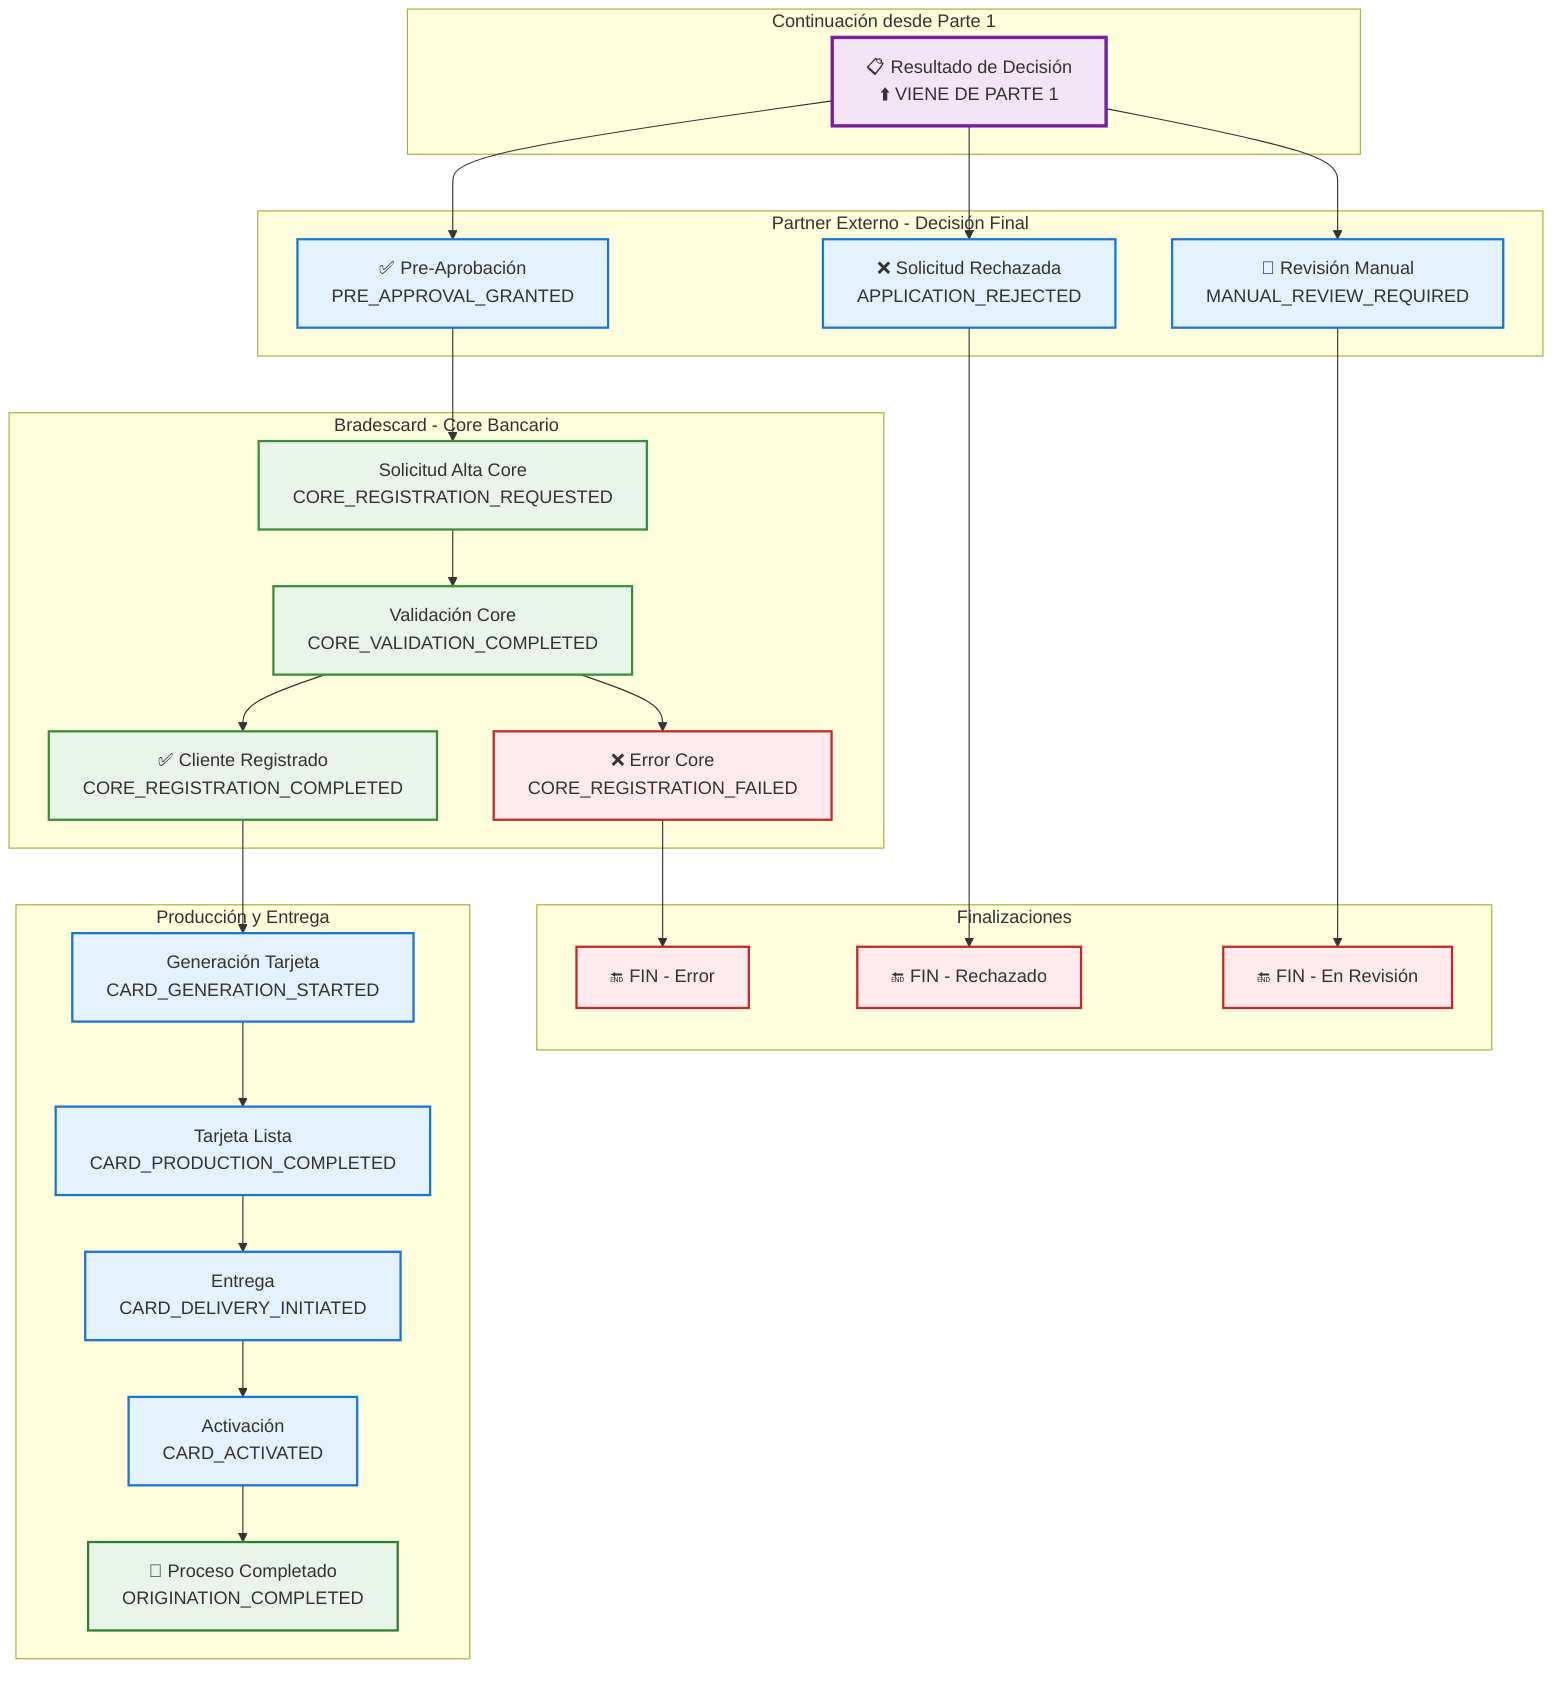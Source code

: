 graph TB
    subgraph "Continuación desde Parte 1"
        DECISION_INPUT[📋 Resultado de Decisión<br/>⬆️ VIENE DE PARTE 1]
    end
    
    subgraph "Partner Externo - Decisión Final"
        APPROVED[✅ Pre-Aprobación<br/>PRE_APPROVAL_GRANTED]
        REJECTED[❌ Solicitud Rechazada<br/>APPLICATION_REJECTED]
        MANUAL[👤 Revisión Manual<br/>MANUAL_REVIEW_REQUIRED]
    end
    
    subgraph "Bradescard - Core Bancario"
        CORE_REQ[Solicitud Alta Core<br/>CORE_REGISTRATION_REQUESTED]
        CORE_VALID[Validación Core<br/>CORE_VALIDATION_COMPLETED]
        CORE_SUCCESS[✅ Cliente Registrado<br/>CORE_REGISTRATION_COMPLETED]
        CORE_ERROR[❌ Error Core<br/>CORE_REGISTRATION_FAILED]
    end
    
    subgraph "Producción y Entrega"
        CARD_GEN[Generación Tarjeta<br/>CARD_GENERATION_STARTED]
        CARD_READY[Tarjeta Lista<br/>CARD_PRODUCTION_COMPLETED]
        DELIVERY[Entrega<br/>CARD_DELIVERY_INITIATED]
        ACTIVATED[Activación<br/>CARD_ACTIVATED]
        COMPLETED[🎉 Proceso Completado<br/>ORIGINATION_COMPLETED]
    end
    
    subgraph "Finalizaciones"
        END_REJECTED[🔚 FIN - Rechazado]
        END_ERROR[🔚 FIN - Error]
        END_MANUAL[🔚 FIN - En Revisión]
    end
    
    DECISION_INPUT --> APPROVED
    DECISION_INPUT --> REJECTED
    DECISION_INPUT --> MANUAL
    
    APPROVED --> CORE_REQ
    CORE_REQ --> CORE_VALID
    CORE_VALID --> CORE_SUCCESS
    CORE_VALID --> CORE_ERROR
    
    CORE_SUCCESS --> CARD_GEN
    CARD_GEN --> CARD_READY
    CARD_READY --> DELIVERY
    DELIVERY --> ACTIVATED
    ACTIVATED --> COMPLETED
    
    REJECTED --> END_REJECTED
    CORE_ERROR --> END_ERROR
    MANUAL --> END_MANUAL
    
    classDef partnerStyle fill:#e3f2fd,stroke:#1976d2,stroke-width:2px
    classDef bradesStyle fill:#e8f5e8,stroke:#388e3c,stroke-width:2px
    classDef decisionStyle fill:#fff3e0,stroke:#f57c00,stroke-width:2px
    classDef errorStyle fill:#ffebee,stroke:#c62828,stroke-width:2px
    classDef successStyle fill:#e8f5e8,stroke:#2e7d32,stroke-width:2px
    classDef continuaStyle fill:#f3e5f5,stroke:#7b1fa2,stroke-width:3px
    
    class APPROVED,REJECTED,MANUAL,CARD_GEN,CARD_READY,DELIVERY,ACTIVATED partnerStyle
    class CORE_REQ,CORE_VALID,CORE_SUCCESS bradesStyle
    class DECISION_INPUT continuaStyle
    class CORE_ERROR,END_REJECTED,END_ERROR,END_MANUAL errorStyle
    class COMPLETED successStyle